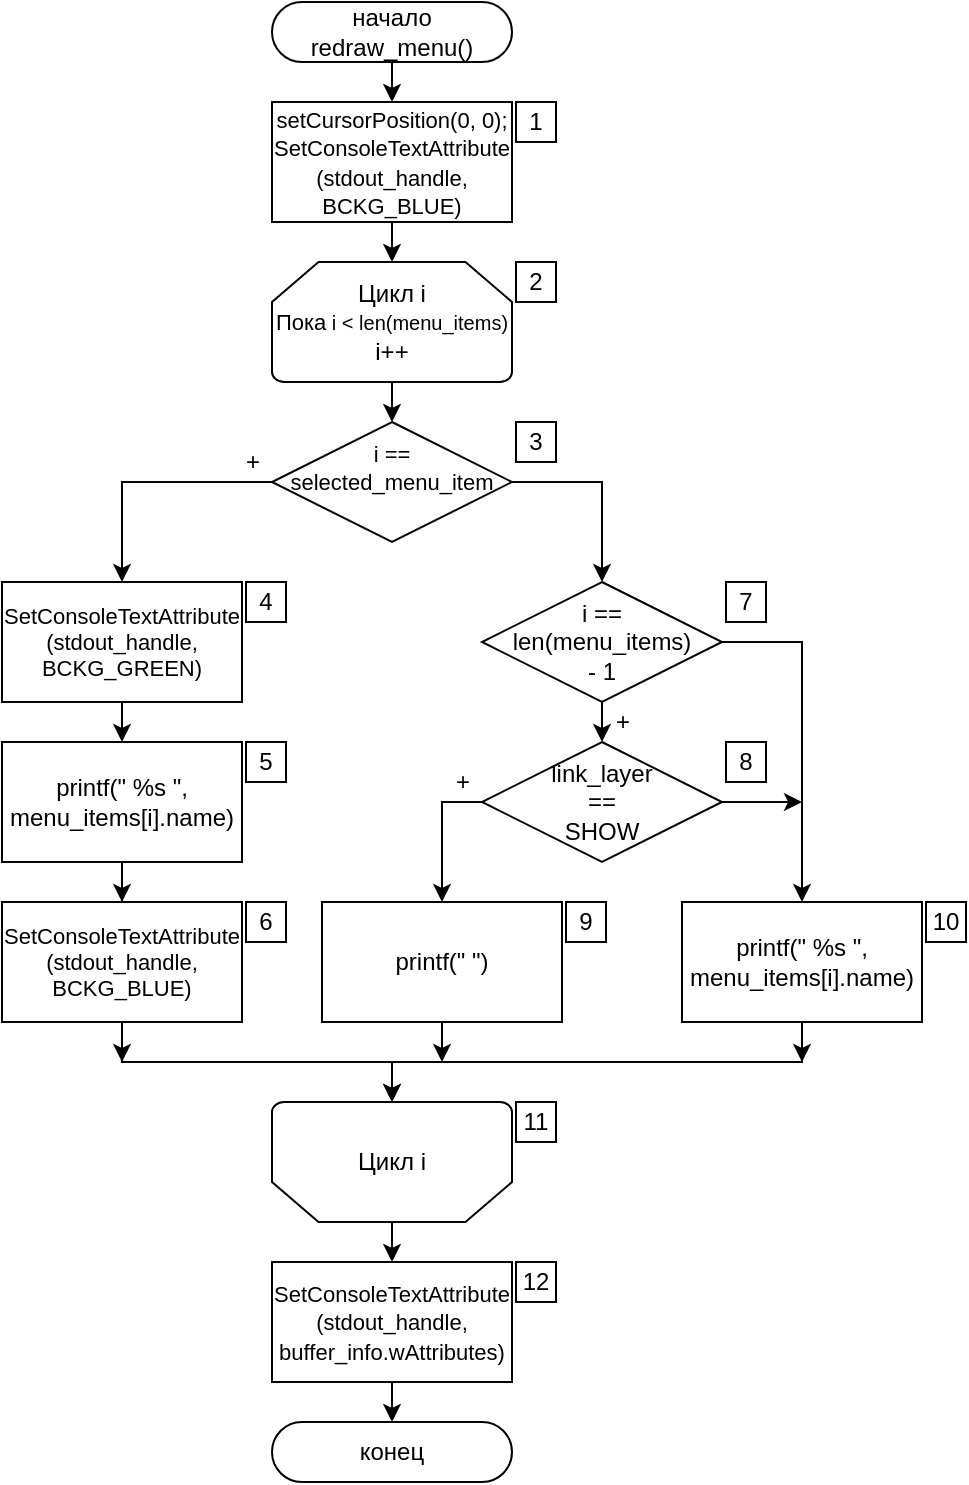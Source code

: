 <mxfile compressed="false" version="14.4.3" type="device">
  <diagram id="uBbau7ussQgPSl02ERnx" name="Page-1">
    <mxGraphModel dx="1078" dy="711" grid="1" gridSize="10" guides="1" tooltips="1" connect="1" arrows="1" fold="1" page="1" pageScale="1" pageWidth="827" pageHeight="1169" math="0" shadow="0">
      <root>
        <mxCell id="0" />
        <mxCell id="1" parent="0" />
        <mxCell id="480" value="начало&lt;br&gt;redraw_menu()" style="rounded=1;whiteSpace=wrap;html=1;arcSize=50;" parent="1" vertex="1">
          <mxGeometry x="135" width="120" height="30" as="geometry" />
        </mxCell>
        <mxCell id="481" value="конец" style="rounded=1;whiteSpace=wrap;html=1;arcSize=50;" parent="1" vertex="1">
          <mxGeometry x="135" y="710" width="120" height="30" as="geometry" />
        </mxCell>
        <mxCell id="478" value="Цикл i&lt;br&gt;&lt;font style=&quot;font-size: 11px&quot;&gt;Пока&lt;/font&gt;&lt;font style=&quot;font-size: 10px&quot;&gt; i &amp;lt;&amp;nbsp;len(menu_items)&lt;/font&gt;&lt;br&gt;i++" style="strokeWidth=1;html=1;shape=mxgraph.flowchart.loop_limit;whiteSpace=wrap;flipV=0;" parent="1" vertex="1">
          <mxGeometry x="135" y="130" width="120" height="60" as="geometry" />
        </mxCell>
        <mxCell id="igTe-dzCe9-3yirQ_6tH-511" style="edgeStyle=orthogonalEdgeStyle;rounded=0;orthogonalLoop=1;jettySize=auto;html=1;exitX=0.5;exitY=0;exitDx=0;exitDy=0;exitPerimeter=0;entryX=0.5;entryY=0;entryDx=0;entryDy=0;" parent="1" source="479" target="igTe-dzCe9-3yirQ_6tH-510" edge="1">
          <mxGeometry relative="1" as="geometry" />
        </mxCell>
        <mxCell id="479" value="Цикл i" style="strokeWidth=1;html=1;shape=mxgraph.flowchart.loop_limit;whiteSpace=wrap;flipV=1;" parent="1" vertex="1">
          <mxGeometry x="135" y="550" width="120" height="60" as="geometry" />
        </mxCell>
        <mxCell id="igTe-dzCe9-3yirQ_6tH-493" style="edgeStyle=orthogonalEdgeStyle;rounded=0;orthogonalLoop=1;jettySize=auto;html=1;exitX=1;exitY=0.5;exitDx=0;exitDy=0;entryX=0.5;entryY=0;entryDx=0;entryDy=0;" parent="1" source="477" target="igTe-dzCe9-3yirQ_6tH-492" edge="1">
          <mxGeometry relative="1" as="geometry" />
        </mxCell>
        <mxCell id="477" value="&lt;font style=&quot;font-size: 11px&quot;&gt;i == selected_menu_item&lt;br&gt;&amp;nbsp;&lt;/font&gt;" style="rhombus;whiteSpace=wrap;html=1;rounded=0;" parent="1" vertex="1">
          <mxGeometry x="135" y="210" width="120" height="60" as="geometry" />
        </mxCell>
        <mxCell id="igTe-dzCe9-3yirQ_6tH-498" style="edgeStyle=orthogonalEdgeStyle;rounded=0;orthogonalLoop=1;jettySize=auto;html=1;exitX=1;exitY=0.5;exitDx=0;exitDy=0;" parent="1" source="476" edge="1">
          <mxGeometry relative="1" as="geometry">
            <mxPoint x="400" y="400" as="targetPoint" />
          </mxGeometry>
        </mxCell>
        <mxCell id="476" value="link_layer&lt;br&gt;==&lt;br&gt;SHOW" style="rhombus;whiteSpace=wrap;html=1;rounded=0;" parent="1" vertex="1">
          <mxGeometry x="240" y="370" width="120" height="60" as="geometry" />
        </mxCell>
        <mxCell id="igTe-dzCe9-3yirQ_6tH-501" style="edgeStyle=orthogonalEdgeStyle;rounded=0;orthogonalLoop=1;jettySize=auto;html=1;exitX=0.5;exitY=1;exitDx=0;exitDy=0;" parent="1" source="474" edge="1">
          <mxGeometry relative="1" as="geometry">
            <mxPoint x="220" y="530" as="targetPoint" />
          </mxGeometry>
        </mxCell>
        <mxCell id="474" value="printf(&quot;     &quot;)" style="rounded=0;whiteSpace=wrap;html=1;" parent="1" vertex="1">
          <mxGeometry x="160" y="450" width="120" height="60" as="geometry" />
        </mxCell>
        <mxCell id="igTe-dzCe9-3yirQ_6tH-500" style="edgeStyle=orthogonalEdgeStyle;rounded=0;orthogonalLoop=1;jettySize=auto;html=1;exitX=0.5;exitY=1;exitDx=0;exitDy=0;entryX=0.5;entryY=1;entryDx=0;entryDy=0;entryPerimeter=0;" parent="1" source="475" target="479" edge="1">
          <mxGeometry relative="1" as="geometry" />
        </mxCell>
        <mxCell id="igTe-dzCe9-3yirQ_6tH-502" style="edgeStyle=orthogonalEdgeStyle;rounded=0;orthogonalLoop=1;jettySize=auto;html=1;exitX=0.5;exitY=1;exitDx=0;exitDy=0;" parent="1" source="475" edge="1">
          <mxGeometry relative="1" as="geometry">
            <mxPoint x="400" y="530" as="targetPoint" />
          </mxGeometry>
        </mxCell>
        <mxCell id="475" value="printf(&quot; %s &quot;, menu_items[i].name)" style="rounded=0;whiteSpace=wrap;html=1;" parent="1" vertex="1">
          <mxGeometry x="340" y="450" width="120" height="60" as="geometry" />
        </mxCell>
        <mxCell id="485" style="edgeStyle=orthogonalEdgeStyle;rounded=0;orthogonalLoop=1;jettySize=auto;html=1;exitX=0;exitY=0.5;exitDx=0;exitDy=0;entryX=0.5;entryY=0;entryDx=0;entryDy=0;" parent="1" source="476" target="474" edge="1">
          <mxGeometry relative="1" as="geometry" />
        </mxCell>
        <mxCell id="487" style="edgeStyle=orthogonalEdgeStyle;rounded=0;orthogonalLoop=1;jettySize=auto;html=1;exitX=0;exitY=0.5;exitDx=0;exitDy=0;entryX=0.5;entryY=0;entryDx=0;entryDy=0;" parent="1" source="477" target="igTe-dzCe9-3yirQ_6tH-513" edge="1">
          <mxGeometry relative="1" as="geometry">
            <mxPoint x="115" y="240" as="sourcePoint" />
            <mxPoint x="70" y="290" as="targetPoint" />
          </mxGeometry>
        </mxCell>
        <mxCell id="489" style="edgeStyle=orthogonalEdgeStyle;rounded=0;orthogonalLoop=1;jettySize=auto;html=1;exitX=0.5;exitY=1;exitDx=0;exitDy=0;entryX=0.5;entryY=0;entryDx=0;entryDy=0;" parent="1" source="478" target="477" edge="1">
          <mxGeometry relative="1" as="geometry" />
        </mxCell>
        <mxCell id="472" value="&lt;font style=&quot;font-size: 11px&quot;&gt;setCursorPosition(0, 0);&lt;br&gt;SetConsoleTextAttribute&lt;br&gt;(stdout_handle, BCKG_BLUE)&lt;/font&gt;" style="rounded=0;whiteSpace=wrap;html=1;" parent="1" vertex="1">
          <mxGeometry x="135" y="50" width="120" height="60" as="geometry" />
        </mxCell>
        <mxCell id="491" style="edgeStyle=orthogonalEdgeStyle;rounded=0;orthogonalLoop=1;jettySize=auto;html=1;exitX=0.5;exitY=1;exitDx=0;exitDy=0;entryX=0.5;entryY=0;entryDx=0;entryDy=0;" parent="1" source="472" target="478" edge="1">
          <mxGeometry relative="1" as="geometry" />
        </mxCell>
        <mxCell id="492" style="edgeStyle=orthogonalEdgeStyle;rounded=0;orthogonalLoop=1;jettySize=auto;html=1;exitX=0.5;exitY=1;exitDx=0;exitDy=0;entryX=0.5;entryY=0;entryDx=0;entryDy=0;" parent="1" source="480" target="472" edge="1">
          <mxGeometry relative="1" as="geometry" />
        </mxCell>
        <mxCell id="igTe-dzCe9-3yirQ_6tH-494" style="edgeStyle=orthogonalEdgeStyle;rounded=0;orthogonalLoop=1;jettySize=auto;html=1;exitX=0.5;exitY=1;exitDx=0;exitDy=0;entryX=0.5;entryY=0;entryDx=0;entryDy=0;" parent="1" source="igTe-dzCe9-3yirQ_6tH-492" target="476" edge="1">
          <mxGeometry relative="1" as="geometry" />
        </mxCell>
        <mxCell id="igTe-dzCe9-3yirQ_6tH-496" style="edgeStyle=orthogonalEdgeStyle;rounded=0;orthogonalLoop=1;jettySize=auto;html=1;exitX=1;exitY=0.5;exitDx=0;exitDy=0;entryX=0.5;entryY=0;entryDx=0;entryDy=0;" parent="1" source="igTe-dzCe9-3yirQ_6tH-492" target="475" edge="1">
          <mxGeometry relative="1" as="geometry">
            <mxPoint x="380" y="400" as="targetPoint" />
            <Array as="points">
              <mxPoint x="400" y="320" />
              <mxPoint x="400" y="450" />
            </Array>
          </mxGeometry>
        </mxCell>
        <mxCell id="igTe-dzCe9-3yirQ_6tH-492" value="i == &lt;br&gt;len(menu_items)&lt;br&gt;- 1" style="rhombus;whiteSpace=wrap;html=1;rounded=0;" parent="1" vertex="1">
          <mxGeometry x="240" y="290" width="120" height="60" as="geometry" />
        </mxCell>
        <mxCell id="igTe-dzCe9-3yirQ_6tH-495" value="+" style="text;html=1;align=center;verticalAlign=middle;resizable=0;points=[];autosize=1;" parent="1" vertex="1">
          <mxGeometry x="300" y="350" width="20" height="20" as="geometry" />
        </mxCell>
        <mxCell id="igTe-dzCe9-3yirQ_6tH-497" value="+" style="text;html=1;align=center;verticalAlign=middle;resizable=0;points=[];autosize=1;" parent="1" vertex="1">
          <mxGeometry x="220" y="380" width="20" height="20" as="geometry" />
        </mxCell>
        <mxCell id="igTe-dzCe9-3yirQ_6tH-504" value="1" style="whiteSpace=wrap;html=1;aspect=fixed;" parent="1" vertex="1">
          <mxGeometry x="257" y="50" width="20" height="20" as="geometry" />
        </mxCell>
        <mxCell id="igTe-dzCe9-3yirQ_6tH-505" value="2" style="whiteSpace=wrap;html=1;aspect=fixed;" parent="1" vertex="1">
          <mxGeometry x="257" y="130" width="20" height="20" as="geometry" />
        </mxCell>
        <mxCell id="igTe-dzCe9-3yirQ_6tH-506" value="7" style="whiteSpace=wrap;html=1;aspect=fixed;" parent="1" vertex="1">
          <mxGeometry x="362" y="290" width="20" height="20" as="geometry" />
        </mxCell>
        <mxCell id="igTe-dzCe9-3yirQ_6tH-507" value="8" style="whiteSpace=wrap;html=1;aspect=fixed;" parent="1" vertex="1">
          <mxGeometry x="362" y="370" width="20" height="20" as="geometry" />
        </mxCell>
        <mxCell id="igTe-dzCe9-3yirQ_6tH-508" value="3" style="whiteSpace=wrap;html=1;aspect=fixed;" parent="1" vertex="1">
          <mxGeometry x="257" y="210" width="20" height="20" as="geometry" />
        </mxCell>
        <mxCell id="igTe-dzCe9-3yirQ_6tH-509" value="+" style="text;html=1;align=center;verticalAlign=middle;resizable=0;points=[];autosize=1;" parent="1" vertex="1">
          <mxGeometry x="115" y="220" width="20" height="20" as="geometry" />
        </mxCell>
        <mxCell id="igTe-dzCe9-3yirQ_6tH-512" style="edgeStyle=orthogonalEdgeStyle;rounded=0;orthogonalLoop=1;jettySize=auto;html=1;exitX=0.5;exitY=1;exitDx=0;exitDy=0;entryX=0.5;entryY=0;entryDx=0;entryDy=0;" parent="1" source="igTe-dzCe9-3yirQ_6tH-510" target="481" edge="1">
          <mxGeometry relative="1" as="geometry" />
        </mxCell>
        <mxCell id="igTe-dzCe9-3yirQ_6tH-510" value="&lt;font style=&quot;font-size: 11px&quot;&gt;SetConsoleTextAttribute&lt;br&gt;(stdout_handle, buffer_info.wAttributes)&lt;/font&gt;" style="rounded=0;whiteSpace=wrap;html=1;" parent="1" vertex="1">
          <mxGeometry x="135" y="630" width="120" height="60" as="geometry" />
        </mxCell>
        <mxCell id="igTe-dzCe9-3yirQ_6tH-516" style="edgeStyle=orthogonalEdgeStyle;rounded=0;orthogonalLoop=1;jettySize=auto;html=1;exitX=0.5;exitY=1;exitDx=0;exitDy=0;entryX=0.5;entryY=0;entryDx=0;entryDy=0;" parent="1" source="igTe-dzCe9-3yirQ_6tH-513" target="igTe-dzCe9-3yirQ_6tH-514" edge="1">
          <mxGeometry relative="1" as="geometry" />
        </mxCell>
        <mxCell id="igTe-dzCe9-3yirQ_6tH-513" value="&lt;div style=&quot;font-size: 11px&quot;&gt;&lt;font style=&quot;font-size: 11px&quot;&gt;SetConsoleTextAttribute&lt;/font&gt;&lt;/div&gt;&lt;div style=&quot;font-size: 11px&quot;&gt;&lt;font style=&quot;font-size: 11px&quot;&gt;(stdout_handle, BCKG_GREEN)&lt;/font&gt;&lt;/div&gt;" style="rounded=0;whiteSpace=wrap;html=1;" parent="1" vertex="1">
          <mxGeometry y="290" width="120" height="60" as="geometry" />
        </mxCell>
        <mxCell id="igTe-dzCe9-3yirQ_6tH-517" value="" style="edgeStyle=orthogonalEdgeStyle;rounded=0;orthogonalLoop=1;jettySize=auto;html=1;" parent="1" source="igTe-dzCe9-3yirQ_6tH-514" target="igTe-dzCe9-3yirQ_6tH-515" edge="1">
          <mxGeometry relative="1" as="geometry" />
        </mxCell>
        <mxCell id="igTe-dzCe9-3yirQ_6tH-514" value="&lt;div style=&quot;font-size: 11px&quot;&gt;&lt;div style=&quot;font-size: 12px&quot;&gt;printf(&quot; %s &quot;, menu_items[i].name)&lt;/div&gt;&lt;/div&gt;" style="rounded=0;whiteSpace=wrap;html=1;" parent="1" vertex="1">
          <mxGeometry y="370" width="120" height="60" as="geometry" />
        </mxCell>
        <mxCell id="igTe-dzCe9-3yirQ_6tH-518" style="edgeStyle=orthogonalEdgeStyle;rounded=0;orthogonalLoop=1;jettySize=auto;html=1;exitX=0.5;exitY=1;exitDx=0;exitDy=0;entryX=0.5;entryY=1;entryDx=0;entryDy=0;entryPerimeter=0;" parent="1" source="igTe-dzCe9-3yirQ_6tH-515" target="479" edge="1">
          <mxGeometry relative="1" as="geometry" />
        </mxCell>
        <mxCell id="igTe-dzCe9-3yirQ_6tH-519" style="edgeStyle=orthogonalEdgeStyle;rounded=0;orthogonalLoop=1;jettySize=auto;html=1;exitX=0.5;exitY=1;exitDx=0;exitDy=0;" parent="1" source="igTe-dzCe9-3yirQ_6tH-515" edge="1">
          <mxGeometry relative="1" as="geometry">
            <mxPoint x="60" y="530" as="targetPoint" />
            <Array as="points">
              <mxPoint x="60" y="520" />
              <mxPoint x="60" y="520" />
            </Array>
          </mxGeometry>
        </mxCell>
        <mxCell id="igTe-dzCe9-3yirQ_6tH-515" value="&lt;div style=&quot;font-size: 11px&quot;&gt;&lt;div&gt;SetConsoleTextAttribute&lt;/div&gt;&lt;div&gt;(stdout_handle, BCKG_BLUE)&lt;br&gt;&lt;/div&gt;&lt;/div&gt;" style="rounded=0;whiteSpace=wrap;html=1;" parent="1" vertex="1">
          <mxGeometry y="450" width="120" height="60" as="geometry" />
        </mxCell>
        <mxCell id="igTe-dzCe9-3yirQ_6tH-521" value="4" style="whiteSpace=wrap;html=1;aspect=fixed;" parent="1" vertex="1">
          <mxGeometry x="122" y="290" width="20" height="20" as="geometry" />
        </mxCell>
        <mxCell id="igTe-dzCe9-3yirQ_6tH-522" value="5" style="whiteSpace=wrap;html=1;aspect=fixed;" parent="1" vertex="1">
          <mxGeometry x="122" y="370" width="20" height="20" as="geometry" />
        </mxCell>
        <mxCell id="igTe-dzCe9-3yirQ_6tH-524" value="6" style="whiteSpace=wrap;html=1;aspect=fixed;" parent="1" vertex="1">
          <mxGeometry x="122" y="450" width="20" height="20" as="geometry" />
        </mxCell>
        <mxCell id="igTe-dzCe9-3yirQ_6tH-525" value="9" style="whiteSpace=wrap;html=1;aspect=fixed;" parent="1" vertex="1">
          <mxGeometry x="282" y="450" width="20" height="20" as="geometry" />
        </mxCell>
        <mxCell id="igTe-dzCe9-3yirQ_6tH-526" value="10" style="whiteSpace=wrap;html=1;aspect=fixed;" parent="1" vertex="1">
          <mxGeometry x="462" y="450" width="20" height="20" as="geometry" />
        </mxCell>
        <mxCell id="igTe-dzCe9-3yirQ_6tH-527" value="11" style="whiteSpace=wrap;html=1;aspect=fixed;" parent="1" vertex="1">
          <mxGeometry x="257" y="550" width="20" height="20" as="geometry" />
        </mxCell>
        <mxCell id="igTe-dzCe9-3yirQ_6tH-528" value="12" style="whiteSpace=wrap;html=1;aspect=fixed;" parent="1" vertex="1">
          <mxGeometry x="257" y="630" width="20" height="20" as="geometry" />
        </mxCell>
      </root>
    </mxGraphModel>
  </diagram>
</mxfile>
